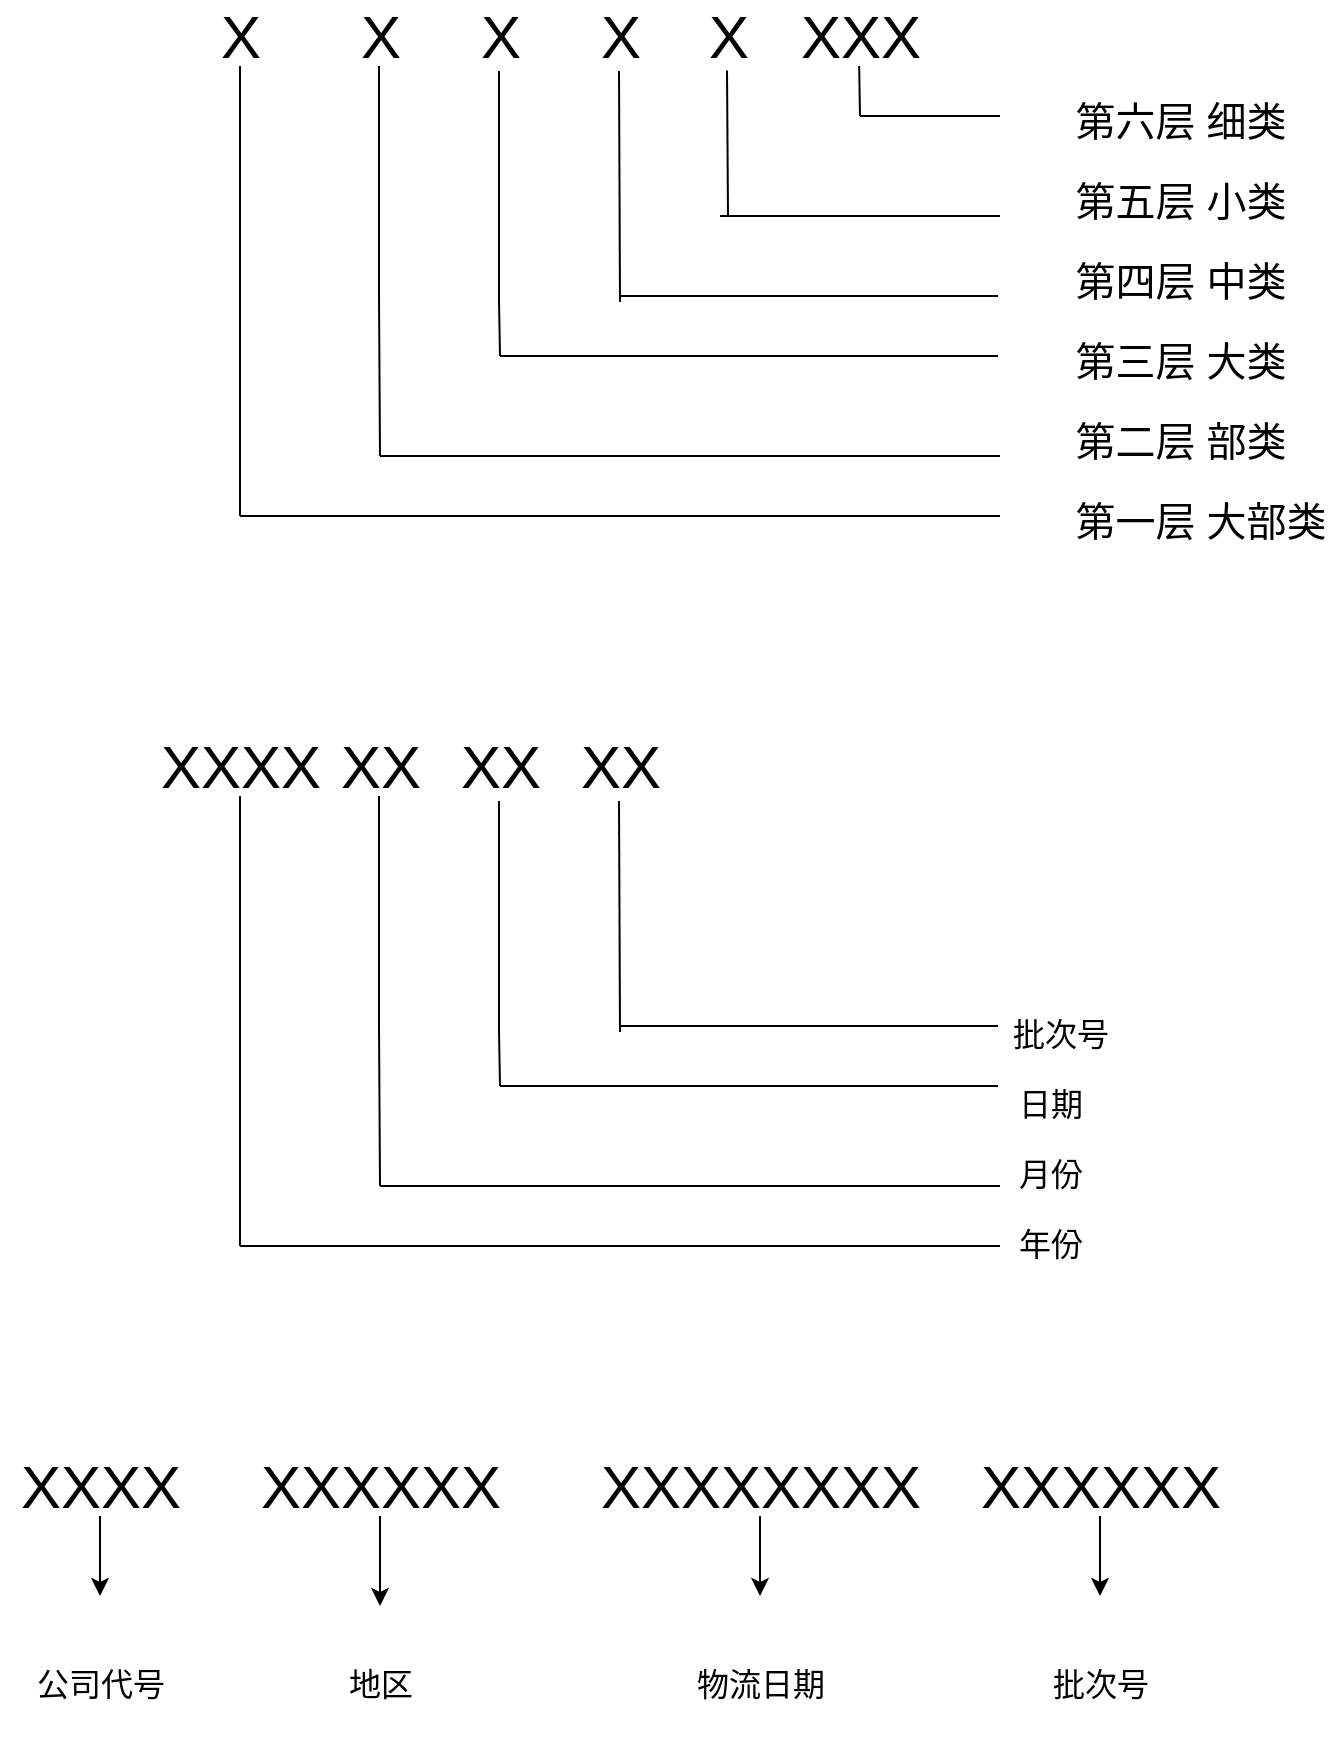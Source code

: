 <mxfile version="17.1.3" type="github">
  <diagram id="_59EbhYDSPf3glAVoCvS" name="Page-1">
    <mxGraphModel dx="1038" dy="483" grid="1" gridSize="10" guides="1" tooltips="1" connect="1" arrows="1" fold="1" page="1" pageScale="1" pageWidth="827" pageHeight="1169" math="0" shadow="0">
      <root>
        <mxCell id="0" />
        <mxCell id="1" parent="0" />
        <mxCell id="DSi-XKhF_JUlXxTczHE4-1" value="&lt;font style=&quot;font-size: 30px&quot;&gt;X&lt;/font&gt;" style="text;html=1;align=center;verticalAlign=middle;resizable=0;points=[];autosize=1;strokeColor=none;fillColor=none;" parent="1" vertex="1">
          <mxGeometry x="170" y="135" width="40" height="30" as="geometry" />
        </mxCell>
        <mxCell id="DSi-XKhF_JUlXxTczHE4-4" value="" style="endArrow=none;html=1;rounded=0;fontSize=43;" parent="1" edge="1">
          <mxGeometry width="50" height="50" relative="1" as="geometry">
            <mxPoint x="190" y="330" as="sourcePoint" />
            <mxPoint x="190" y="165" as="targetPoint" />
          </mxGeometry>
        </mxCell>
        <mxCell id="DSi-XKhF_JUlXxTczHE4-5" value="&lt;font style=&quot;font-size: 20px&quot;&gt;第一层 大部类&lt;/font&gt;" style="text;html=1;align=center;verticalAlign=middle;resizable=0;points=[];autosize=1;strokeColor=none;fillColor=none;fontSize=43;" parent="1" vertex="1">
          <mxGeometry x="600" y="350" width="140" height="70" as="geometry" />
        </mxCell>
        <mxCell id="DSi-XKhF_JUlXxTczHE4-7" value="" style="endArrow=none;html=1;rounded=0;fontSize=20;" parent="1" edge="1">
          <mxGeometry width="50" height="50" relative="1" as="geometry">
            <mxPoint x="220" y="390" as="sourcePoint" />
            <mxPoint x="570" y="390" as="targetPoint" />
          </mxGeometry>
        </mxCell>
        <mxCell id="DSi-XKhF_JUlXxTczHE4-8" value="&lt;font style=&quot;font-size: 20px&quot;&gt;第二层 部类&lt;/font&gt;" style="text;html=1;align=center;verticalAlign=middle;resizable=0;points=[];autosize=1;strokeColor=none;fillColor=none;fontSize=43;" parent="1" vertex="1">
          <mxGeometry x="600" y="310" width="120" height="70" as="geometry" />
        </mxCell>
        <mxCell id="DSi-XKhF_JUlXxTczHE4-9" value="&lt;font style=&quot;font-size: 20px&quot;&gt;第三层 大类&lt;/font&gt;" style="text;html=1;align=center;verticalAlign=middle;resizable=0;points=[];autosize=1;strokeColor=none;fillColor=none;fontSize=43;" parent="1" vertex="1">
          <mxGeometry x="600" y="270" width="120" height="70" as="geometry" />
        </mxCell>
        <mxCell id="DSi-XKhF_JUlXxTczHE4-10" value="&lt;font style=&quot;font-size: 20px&quot;&gt;第四层 中类&lt;/font&gt;" style="text;html=1;align=center;verticalAlign=middle;resizable=0;points=[];autosize=1;strokeColor=none;fillColor=none;fontSize=43;" parent="1" vertex="1">
          <mxGeometry x="600" y="230" width="120" height="70" as="geometry" />
        </mxCell>
        <mxCell id="DSi-XKhF_JUlXxTczHE4-11" value="" style="endArrow=none;html=1;rounded=0;fontSize=43;" parent="1" edge="1">
          <mxGeometry width="50" height="50" relative="1" as="geometry">
            <mxPoint x="190" y="390" as="sourcePoint" />
            <mxPoint x="190" y="165" as="targetPoint" />
          </mxGeometry>
        </mxCell>
        <mxCell id="DSi-XKhF_JUlXxTczHE4-12" value="" style="endArrow=none;html=1;rounded=0;fontSize=20;" parent="1" edge="1">
          <mxGeometry width="50" height="50" relative="1" as="geometry">
            <mxPoint x="190" y="390" as="sourcePoint" />
            <mxPoint x="570" y="390" as="targetPoint" />
          </mxGeometry>
        </mxCell>
        <mxCell id="DSi-XKhF_JUlXxTczHE4-13" value="&lt;font style=&quot;font-size: 30px&quot;&gt;X&lt;/font&gt;" style="text;html=1;align=center;verticalAlign=middle;resizable=0;points=[];autosize=1;strokeColor=none;fillColor=none;" parent="1" vertex="1">
          <mxGeometry x="240" y="135" width="40" height="30" as="geometry" />
        </mxCell>
        <mxCell id="DSi-XKhF_JUlXxTczHE4-14" value="&lt;font style=&quot;font-size: 30px&quot;&gt;X&lt;/font&gt;" style="text;html=1;align=center;verticalAlign=middle;resizable=0;points=[];autosize=1;strokeColor=none;fillColor=none;" parent="1" vertex="1">
          <mxGeometry x="300" y="135" width="40" height="30" as="geometry" />
        </mxCell>
        <mxCell id="DSi-XKhF_JUlXxTczHE4-15" value="&lt;font style=&quot;font-size: 30px&quot;&gt;X&lt;/font&gt;" style="text;html=1;align=center;verticalAlign=middle;resizable=0;points=[];autosize=1;strokeColor=none;fillColor=none;" parent="1" vertex="1">
          <mxGeometry x="360" y="135" width="40" height="30" as="geometry" />
        </mxCell>
        <mxCell id="DSi-XKhF_JUlXxTczHE4-16" value="&lt;font style=&quot;font-size: 30px&quot;&gt;X&lt;/font&gt;" style="text;html=1;align=center;verticalAlign=middle;resizable=0;points=[];autosize=1;strokeColor=none;fillColor=none;" parent="1" vertex="1">
          <mxGeometry x="414" y="135" width="40" height="30" as="geometry" />
        </mxCell>
        <mxCell id="DSi-XKhF_JUlXxTczHE4-19" value="&lt;font style=&quot;font-size: 30px&quot;&gt;XXX&lt;/font&gt;" style="text;html=1;align=center;verticalAlign=middle;resizable=0;points=[];autosize=1;strokeColor=none;fillColor=none;" parent="1" vertex="1">
          <mxGeometry x="460" y="135" width="80" height="30" as="geometry" />
        </mxCell>
        <mxCell id="DSi-XKhF_JUlXxTczHE4-20" value="&lt;font style=&quot;font-size: 20px&quot;&gt;第五层 小类&lt;/font&gt;" style="text;html=1;align=center;verticalAlign=middle;resizable=0;points=[];autosize=1;strokeColor=none;fillColor=none;fontSize=43;" parent="1" vertex="1">
          <mxGeometry x="600" y="190" width="120" height="70" as="geometry" />
        </mxCell>
        <mxCell id="DSi-XKhF_JUlXxTczHE4-21" value="&lt;font style=&quot;font-size: 20px&quot;&gt;第六层 细类&lt;/font&gt;" style="text;html=1;align=center;verticalAlign=middle;resizable=0;points=[];autosize=1;strokeColor=none;fillColor=none;fontSize=43;" parent="1" vertex="1">
          <mxGeometry x="600" y="150" width="120" height="70" as="geometry" />
        </mxCell>
        <mxCell id="DSi-XKhF_JUlXxTczHE4-22" value="" style="endArrow=none;html=1;rounded=0;fontSize=43;" parent="1" edge="1">
          <mxGeometry width="50" height="50" relative="1" as="geometry">
            <mxPoint x="190" y="390" as="sourcePoint" />
            <mxPoint x="190" y="165" as="targetPoint" />
            <Array as="points">
              <mxPoint x="190" y="280" />
            </Array>
          </mxGeometry>
        </mxCell>
        <mxCell id="DSi-XKhF_JUlXxTczHE4-23" value="" style="endArrow=none;html=1;rounded=0;fontSize=43;" parent="1" edge="1">
          <mxGeometry width="50" height="50" relative="1" as="geometry">
            <mxPoint x="260" y="360" as="sourcePoint" />
            <mxPoint x="259.5" y="165" as="targetPoint" />
            <Array as="points">
              <mxPoint x="259.5" y="280" />
            </Array>
          </mxGeometry>
        </mxCell>
        <mxCell id="DSi-XKhF_JUlXxTczHE4-24" value="" style="endArrow=none;html=1;rounded=0;fontSize=20;" parent="1" edge="1">
          <mxGeometry width="50" height="50" relative="1" as="geometry">
            <mxPoint x="260" y="360" as="sourcePoint" />
            <mxPoint x="570" y="360" as="targetPoint" />
          </mxGeometry>
        </mxCell>
        <mxCell id="DSi-XKhF_JUlXxTczHE4-25" value="" style="endArrow=none;html=1;rounded=0;fontSize=43;" parent="1" edge="1">
          <mxGeometry width="50" height="50" relative="1" as="geometry">
            <mxPoint x="320" y="310" as="sourcePoint" />
            <mxPoint x="319.5" y="167.5" as="targetPoint" />
            <Array as="points">
              <mxPoint x="319.5" y="282.5" />
            </Array>
          </mxGeometry>
        </mxCell>
        <mxCell id="DSi-XKhF_JUlXxTczHE4-26" value="" style="endArrow=none;html=1;rounded=0;fontSize=20;" parent="1" edge="1">
          <mxGeometry width="50" height="50" relative="1" as="geometry">
            <mxPoint x="320" y="310" as="sourcePoint" />
            <mxPoint x="569" y="310" as="targetPoint" />
          </mxGeometry>
        </mxCell>
        <mxCell id="DSi-XKhF_JUlXxTczHE4-27" value="" style="endArrow=none;html=1;rounded=0;fontSize=43;" parent="1" edge="1">
          <mxGeometry width="50" height="50" relative="1" as="geometry">
            <mxPoint x="380" y="283" as="sourcePoint" />
            <mxPoint x="379.5" y="167.5" as="targetPoint" />
            <Array as="points" />
          </mxGeometry>
        </mxCell>
        <mxCell id="DSi-XKhF_JUlXxTczHE4-28" value="" style="endArrow=none;html=1;rounded=0;fontSize=20;" parent="1" edge="1">
          <mxGeometry width="50" height="50" relative="1" as="geometry">
            <mxPoint x="380" y="280" as="sourcePoint" />
            <mxPoint x="569" y="280" as="targetPoint" />
          </mxGeometry>
        </mxCell>
        <mxCell id="DSi-XKhF_JUlXxTczHE4-29" value="" style="endArrow=none;html=1;rounded=0;fontSize=43;" parent="1" edge="1">
          <mxGeometry width="50" height="50" relative="1" as="geometry">
            <mxPoint x="434" y="240" as="sourcePoint" />
            <mxPoint x="433.5" y="167.25" as="targetPoint" />
            <Array as="points" />
          </mxGeometry>
        </mxCell>
        <mxCell id="DSi-XKhF_JUlXxTczHE4-30" value="" style="endArrow=none;html=1;rounded=0;fontSize=20;" parent="1" edge="1">
          <mxGeometry width="50" height="50" relative="1" as="geometry">
            <mxPoint x="430" y="240" as="sourcePoint" />
            <mxPoint x="570" y="240" as="targetPoint" />
          </mxGeometry>
        </mxCell>
        <mxCell id="DSi-XKhF_JUlXxTczHE4-31" value="" style="endArrow=none;html=1;rounded=0;fontSize=43;" parent="1" edge="1">
          <mxGeometry width="50" height="50" relative="1" as="geometry">
            <mxPoint x="500" y="190" as="sourcePoint" />
            <mxPoint x="499.58" y="165" as="targetPoint" />
            <Array as="points" />
          </mxGeometry>
        </mxCell>
        <mxCell id="DSi-XKhF_JUlXxTczHE4-32" value="" style="endArrow=none;html=1;rounded=0;fontSize=20;" parent="1" edge="1">
          <mxGeometry width="50" height="50" relative="1" as="geometry">
            <mxPoint x="500" y="190" as="sourcePoint" />
            <mxPoint x="570" y="190" as="targetPoint" />
          </mxGeometry>
        </mxCell>
        <mxCell id="9IHof8IQQuBt70-VwN7R-1" value="&lt;font style=&quot;font-size: 30px&quot;&gt;XXXX&lt;/font&gt;" style="text;html=1;align=center;verticalAlign=middle;resizable=0;points=[];autosize=1;strokeColor=none;fillColor=none;" vertex="1" parent="1">
          <mxGeometry x="140" y="500" width="100" height="30" as="geometry" />
        </mxCell>
        <mxCell id="9IHof8IQQuBt70-VwN7R-2" value="" style="endArrow=none;html=1;rounded=0;fontSize=43;" edge="1" parent="1">
          <mxGeometry width="50" height="50" relative="1" as="geometry">
            <mxPoint x="190" y="695" as="sourcePoint" />
            <mxPoint x="190" y="530" as="targetPoint" />
          </mxGeometry>
        </mxCell>
        <mxCell id="9IHof8IQQuBt70-VwN7R-3" value="&lt;font style=&quot;font-size: 16px&quot;&gt;年份&lt;/font&gt;" style="text;html=1;align=center;verticalAlign=middle;resizable=0;points=[];autosize=1;strokeColor=none;fillColor=none;fontSize=43;" vertex="1" parent="1">
          <mxGeometry x="570" y="710" width="50" height="70" as="geometry" />
        </mxCell>
        <mxCell id="9IHof8IQQuBt70-VwN7R-4" value="" style="endArrow=none;html=1;rounded=0;fontSize=20;" edge="1" parent="1">
          <mxGeometry width="50" height="50" relative="1" as="geometry">
            <mxPoint x="220" y="755" as="sourcePoint" />
            <mxPoint x="570" y="755" as="targetPoint" />
          </mxGeometry>
        </mxCell>
        <mxCell id="9IHof8IQQuBt70-VwN7R-5" value="&lt;font style=&quot;font-size: 16px&quot;&gt;月份&lt;/font&gt;" style="text;html=1;align=center;verticalAlign=middle;resizable=0;points=[];autosize=1;strokeColor=none;fillColor=none;fontSize=43;" vertex="1" parent="1">
          <mxGeometry x="570" y="675" width="50" height="70" as="geometry" />
        </mxCell>
        <mxCell id="9IHof8IQQuBt70-VwN7R-6" value="&lt;font style=&quot;font-size: 16px&quot;&gt;日期&lt;/font&gt;" style="text;html=1;align=center;verticalAlign=middle;resizable=0;points=[];autosize=1;strokeColor=none;fillColor=none;fontSize=43;" vertex="1" parent="1">
          <mxGeometry x="570" y="640" width="50" height="70" as="geometry" />
        </mxCell>
        <mxCell id="9IHof8IQQuBt70-VwN7R-7" value="&lt;font style=&quot;font-size: 16px&quot;&gt;批次号&lt;/font&gt;" style="text;html=1;align=center;verticalAlign=middle;resizable=0;points=[];autosize=1;strokeColor=none;fillColor=none;fontSize=43;" vertex="1" parent="1">
          <mxGeometry x="570" y="605" width="60" height="70" as="geometry" />
        </mxCell>
        <mxCell id="9IHof8IQQuBt70-VwN7R-8" value="" style="endArrow=none;html=1;rounded=0;fontSize=43;" edge="1" parent="1">
          <mxGeometry width="50" height="50" relative="1" as="geometry">
            <mxPoint x="190" y="755" as="sourcePoint" />
            <mxPoint x="190" y="530" as="targetPoint" />
          </mxGeometry>
        </mxCell>
        <mxCell id="9IHof8IQQuBt70-VwN7R-9" value="" style="endArrow=none;html=1;rounded=0;fontSize=20;" edge="1" parent="1">
          <mxGeometry width="50" height="50" relative="1" as="geometry">
            <mxPoint x="190" y="755" as="sourcePoint" />
            <mxPoint x="570" y="755" as="targetPoint" />
          </mxGeometry>
        </mxCell>
        <mxCell id="9IHof8IQQuBt70-VwN7R-10" value="&lt;font style=&quot;font-size: 30px&quot;&gt;XX&lt;/font&gt;" style="text;html=1;align=center;verticalAlign=middle;resizable=0;points=[];autosize=1;strokeColor=none;fillColor=none;" vertex="1" parent="1">
          <mxGeometry x="230" y="500" width="60" height="30" as="geometry" />
        </mxCell>
        <mxCell id="9IHof8IQQuBt70-VwN7R-11" value="&lt;font style=&quot;font-size: 30px&quot;&gt;XX&lt;/font&gt;" style="text;html=1;align=center;verticalAlign=middle;resizable=0;points=[];autosize=1;strokeColor=none;fillColor=none;" vertex="1" parent="1">
          <mxGeometry x="290" y="500" width="60" height="30" as="geometry" />
        </mxCell>
        <mxCell id="9IHof8IQQuBt70-VwN7R-12" value="&lt;font style=&quot;font-size: 30px&quot;&gt;XX&lt;/font&gt;" style="text;html=1;align=center;verticalAlign=middle;resizable=0;points=[];autosize=1;strokeColor=none;fillColor=none;" vertex="1" parent="1">
          <mxGeometry x="350" y="500" width="60" height="30" as="geometry" />
        </mxCell>
        <mxCell id="9IHof8IQQuBt70-VwN7R-17" value="" style="endArrow=none;html=1;rounded=0;fontSize=43;" edge="1" parent="1">
          <mxGeometry width="50" height="50" relative="1" as="geometry">
            <mxPoint x="190" y="755" as="sourcePoint" />
            <mxPoint x="190" y="530" as="targetPoint" />
            <Array as="points">
              <mxPoint x="190" y="645" />
            </Array>
          </mxGeometry>
        </mxCell>
        <mxCell id="9IHof8IQQuBt70-VwN7R-18" value="" style="endArrow=none;html=1;rounded=0;fontSize=43;" edge="1" parent="1">
          <mxGeometry width="50" height="50" relative="1" as="geometry">
            <mxPoint x="260" y="725" as="sourcePoint" />
            <mxPoint x="259.5" y="530" as="targetPoint" />
            <Array as="points">
              <mxPoint x="259.5" y="645" />
            </Array>
          </mxGeometry>
        </mxCell>
        <mxCell id="9IHof8IQQuBt70-VwN7R-19" value="" style="endArrow=none;html=1;rounded=0;fontSize=20;" edge="1" parent="1">
          <mxGeometry width="50" height="50" relative="1" as="geometry">
            <mxPoint x="260" y="725" as="sourcePoint" />
            <mxPoint x="570" y="725" as="targetPoint" />
          </mxGeometry>
        </mxCell>
        <mxCell id="9IHof8IQQuBt70-VwN7R-20" value="" style="endArrow=none;html=1;rounded=0;fontSize=43;" edge="1" parent="1">
          <mxGeometry width="50" height="50" relative="1" as="geometry">
            <mxPoint x="320" y="675" as="sourcePoint" />
            <mxPoint x="319.5" y="532.5" as="targetPoint" />
            <Array as="points">
              <mxPoint x="319.5" y="647.5" />
            </Array>
          </mxGeometry>
        </mxCell>
        <mxCell id="9IHof8IQQuBt70-VwN7R-21" value="" style="endArrow=none;html=1;rounded=0;fontSize=20;" edge="1" parent="1">
          <mxGeometry width="50" height="50" relative="1" as="geometry">
            <mxPoint x="320" y="675" as="sourcePoint" />
            <mxPoint x="569" y="675" as="targetPoint" />
          </mxGeometry>
        </mxCell>
        <mxCell id="9IHof8IQQuBt70-VwN7R-22" value="" style="endArrow=none;html=1;rounded=0;fontSize=43;" edge="1" parent="1">
          <mxGeometry width="50" height="50" relative="1" as="geometry">
            <mxPoint x="380" y="648" as="sourcePoint" />
            <mxPoint x="379.5" y="532.5" as="targetPoint" />
            <Array as="points" />
          </mxGeometry>
        </mxCell>
        <mxCell id="9IHof8IQQuBt70-VwN7R-23" value="" style="endArrow=none;html=1;rounded=0;fontSize=20;" edge="1" parent="1">
          <mxGeometry width="50" height="50" relative="1" as="geometry">
            <mxPoint x="380" y="645" as="sourcePoint" />
            <mxPoint x="569" y="645" as="targetPoint" />
          </mxGeometry>
        </mxCell>
        <mxCell id="9IHof8IQQuBt70-VwN7R-55" value="" style="edgeStyle=orthogonalEdgeStyle;rounded=0;orthogonalLoop=1;jettySize=auto;html=1;fontSize=16;" edge="1" parent="1" source="9IHof8IQQuBt70-VwN7R-28" target="9IHof8IQQuBt70-VwN7R-48">
          <mxGeometry relative="1" as="geometry" />
        </mxCell>
        <mxCell id="9IHof8IQQuBt70-VwN7R-28" value="&lt;font style=&quot;font-size: 30px&quot;&gt;XXXX&lt;/font&gt;" style="text;html=1;align=center;verticalAlign=middle;resizable=0;points=[];autosize=1;strokeColor=none;fillColor=none;" vertex="1" parent="1">
          <mxGeometry x="70" y="860" width="100" height="30" as="geometry" />
        </mxCell>
        <mxCell id="9IHof8IQQuBt70-VwN7R-33" value="&lt;span style=&quot;font-size: 16px&quot;&gt;物流日期&lt;/span&gt;" style="text;html=1;align=center;verticalAlign=middle;resizable=0;points=[];autosize=1;strokeColor=none;fillColor=none;fontSize=43;" vertex="1" parent="1">
          <mxGeometry x="410" y="930" width="80" height="70" as="geometry" />
        </mxCell>
        <mxCell id="9IHof8IQQuBt70-VwN7R-34" value="&lt;font style=&quot;font-size: 16px&quot;&gt;批次号&lt;/font&gt;" style="text;html=1;align=center;verticalAlign=middle;resizable=0;points=[];autosize=1;strokeColor=none;fillColor=none;fontSize=43;" vertex="1" parent="1">
          <mxGeometry x="590" y="930" width="60" height="70" as="geometry" />
        </mxCell>
        <mxCell id="9IHof8IQQuBt70-VwN7R-54" value="" style="edgeStyle=orthogonalEdgeStyle;rounded=0;orthogonalLoop=1;jettySize=auto;html=1;fontSize=16;" edge="1" parent="1" source="9IHof8IQQuBt70-VwN7R-37" target="9IHof8IQQuBt70-VwN7R-47">
          <mxGeometry relative="1" as="geometry" />
        </mxCell>
        <mxCell id="9IHof8IQQuBt70-VwN7R-37" value="&lt;font style=&quot;font-size: 30px&quot;&gt;XXXXXX&lt;/font&gt;" style="text;html=1;align=center;verticalAlign=middle;resizable=0;points=[];autosize=1;strokeColor=none;fillColor=none;" vertex="1" parent="1">
          <mxGeometry x="190" y="860" width="140" height="30" as="geometry" />
        </mxCell>
        <mxCell id="9IHof8IQQuBt70-VwN7R-56" value="" style="edgeStyle=orthogonalEdgeStyle;rounded=0;orthogonalLoop=1;jettySize=auto;html=1;fontSize=16;" edge="1" parent="1" source="9IHof8IQQuBt70-VwN7R-38" target="9IHof8IQQuBt70-VwN7R-33">
          <mxGeometry relative="1" as="geometry" />
        </mxCell>
        <mxCell id="9IHof8IQQuBt70-VwN7R-38" value="&lt;font style=&quot;font-size: 30px&quot;&gt;XXXXXXXX&lt;/font&gt;" style="text;html=1;align=center;verticalAlign=middle;resizable=0;points=[];autosize=1;strokeColor=none;fillColor=none;" vertex="1" parent="1">
          <mxGeometry x="360" y="860" width="180" height="30" as="geometry" />
        </mxCell>
        <mxCell id="9IHof8IQQuBt70-VwN7R-57" value="" style="edgeStyle=orthogonalEdgeStyle;rounded=0;orthogonalLoop=1;jettySize=auto;html=1;fontSize=16;" edge="1" parent="1" source="9IHof8IQQuBt70-VwN7R-39" target="9IHof8IQQuBt70-VwN7R-34">
          <mxGeometry relative="1" as="geometry" />
        </mxCell>
        <mxCell id="9IHof8IQQuBt70-VwN7R-39" value="&lt;font style=&quot;font-size: 30px&quot;&gt;XXXXXX&lt;/font&gt;" style="text;html=1;align=center;verticalAlign=middle;resizable=0;points=[];autosize=1;strokeColor=none;fillColor=none;" vertex="1" parent="1">
          <mxGeometry x="550" y="860" width="140" height="30" as="geometry" />
        </mxCell>
        <mxCell id="9IHof8IQQuBt70-VwN7R-47" value="&lt;span style=&quot;font-size: 16px ; line-height: 0.8&quot;&gt;地区&lt;/span&gt;" style="text;html=1;align=center;verticalAlign=middle;resizable=0;points=[];autosize=1;strokeColor=none;fillColor=none;fontSize=43;" vertex="1" parent="1">
          <mxGeometry x="235" y="935" width="50" height="60" as="geometry" />
        </mxCell>
        <mxCell id="9IHof8IQQuBt70-VwN7R-48" value="&lt;span style=&quot;font-size: 16px&quot;&gt;公司代号&lt;/span&gt;" style="text;html=1;align=center;verticalAlign=middle;resizable=0;points=[];autosize=1;strokeColor=none;fillColor=none;fontSize=43;" vertex="1" parent="1">
          <mxGeometry x="80" y="930" width="80" height="70" as="geometry" />
        </mxCell>
      </root>
    </mxGraphModel>
  </diagram>
</mxfile>
